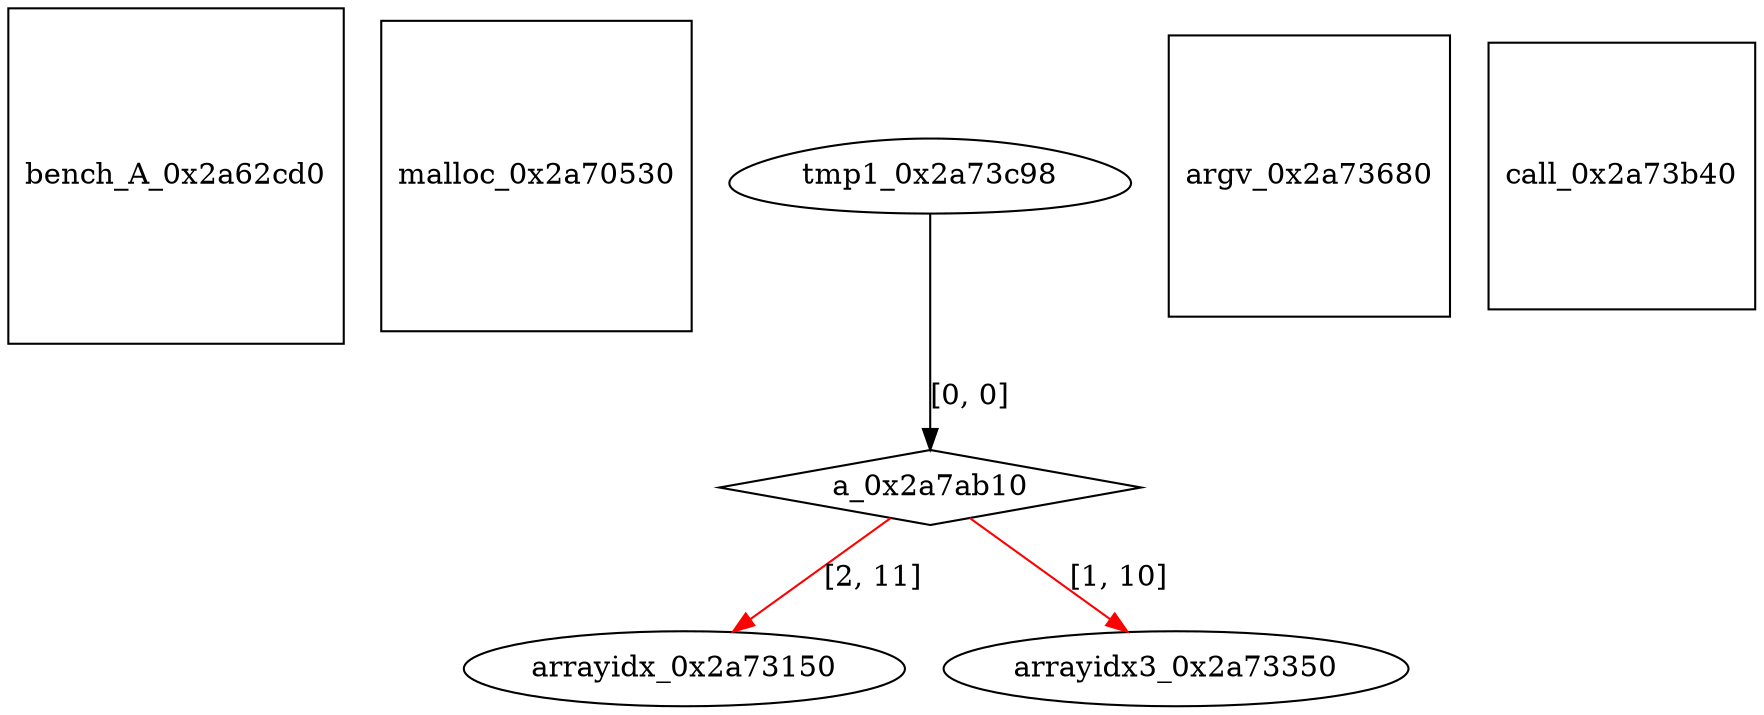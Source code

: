 digraph grafico {
"bench_A_0x2a62cd0" [shape=square];
"malloc_0x2a70530" [shape=square];
"arrayidx_0x2a73150" [shape=ellipse];
"a_0x2a7ab10" -> "arrayidx_0x2a73150" [label="[2, 11]",color=red];
"arrayidx3_0x2a73350" [shape=ellipse];
"a_0x2a7ab10" -> "arrayidx3_0x2a73350" [label="[1, 10]",color=red];
"argv_0x2a73680" [shape=square];
"call_0x2a73b40" [shape=square];
"tmp1_0x2a73c98" [shape=egg];
"a_0x2a7ab10" [shape=diamond];
"tmp1_0x2a73c98" -> "a_0x2a7ab10" [label="[0, 0]"];
}